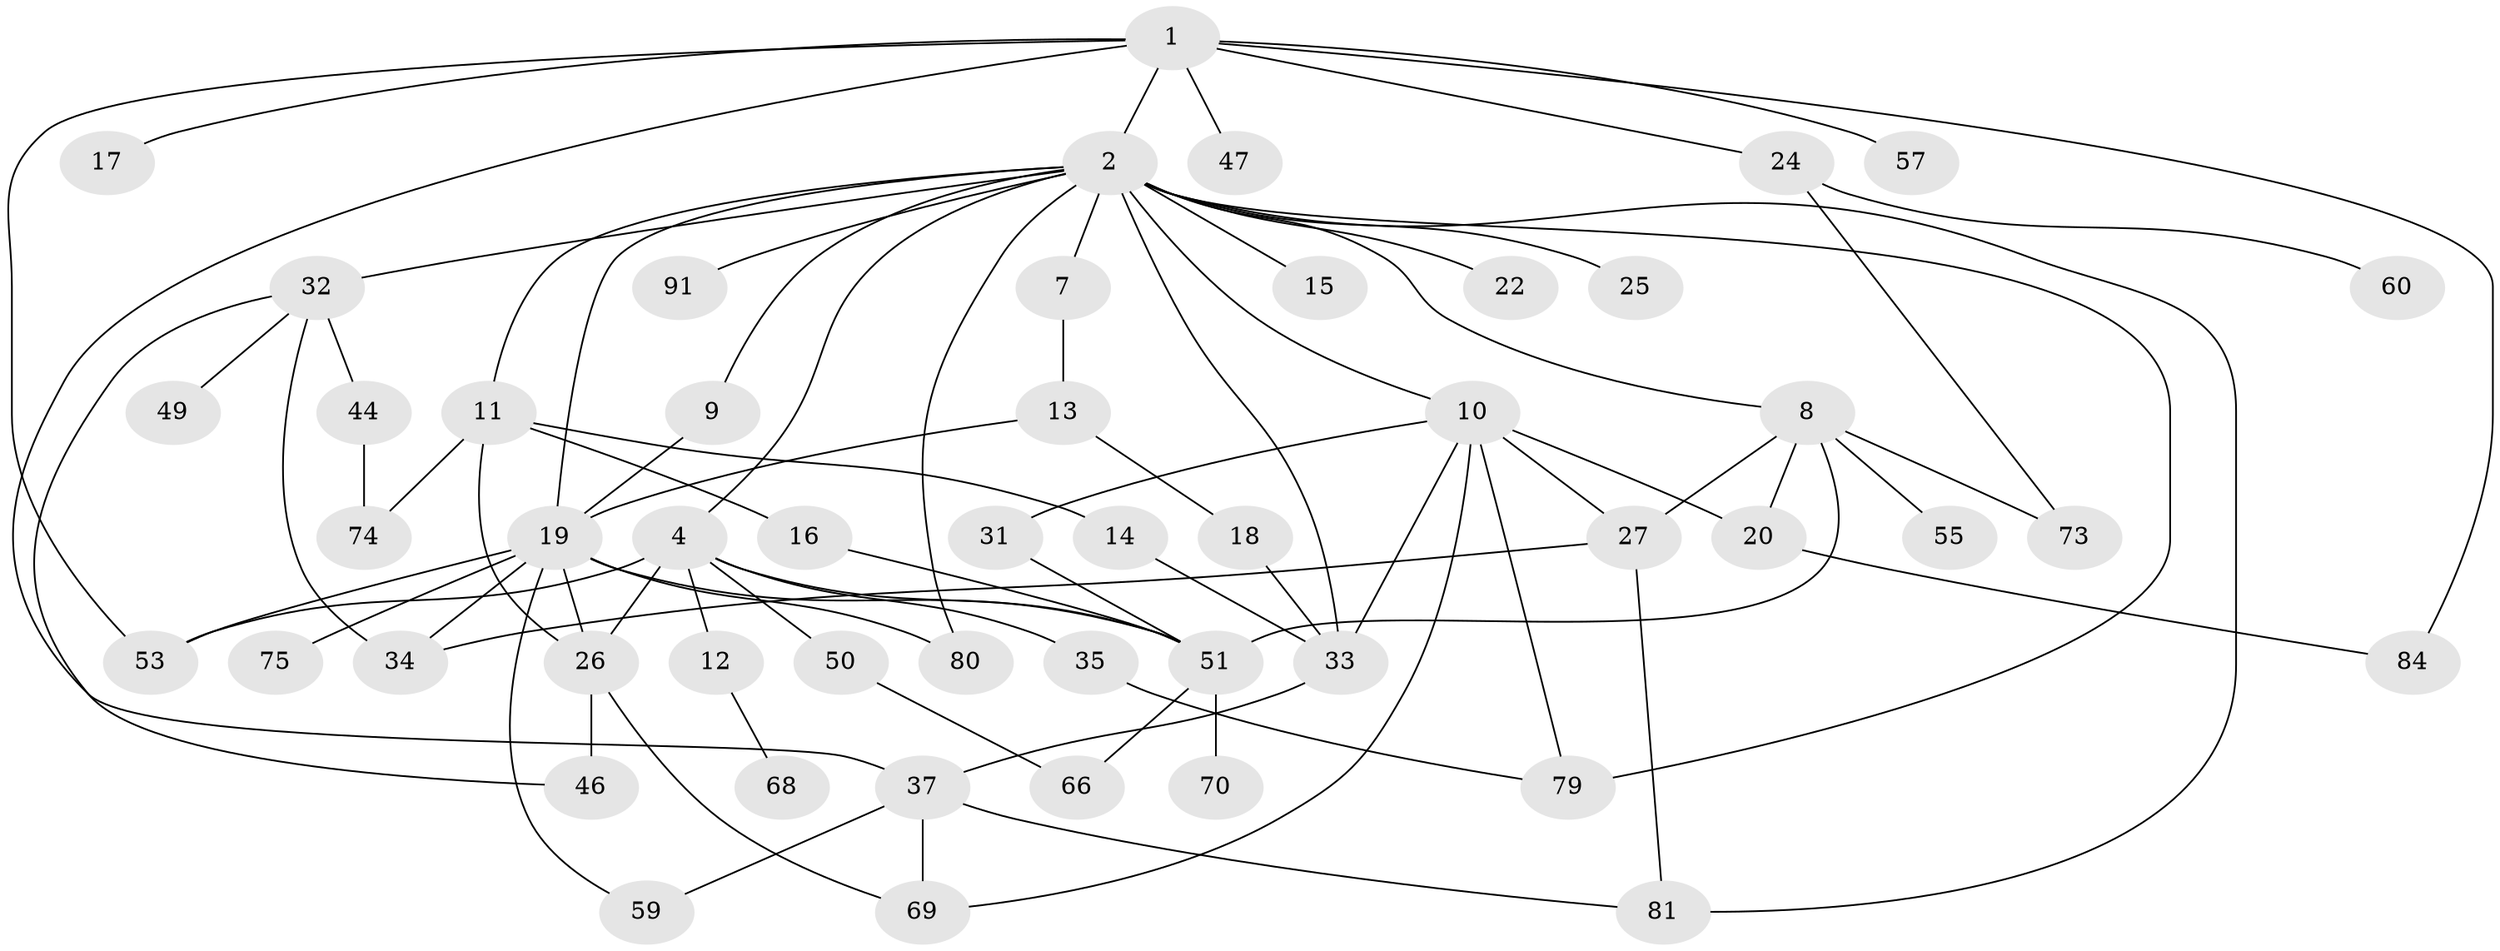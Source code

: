// original degree distribution, {7: 0.019417475728155338, 8: 0.019417475728155338, 4: 0.06796116504854369, 3: 0.24271844660194175, 10: 0.009708737864077669, 2: 0.3592233009708738, 5: 0.038834951456310676, 1: 0.22330097087378642, 6: 0.019417475728155338}
// Generated by graph-tools (version 1.1) at 2025/13/03/09/25 04:13:14]
// undirected, 51 vertices, 81 edges
graph export_dot {
graph [start="1"]
  node [color=gray90,style=filled];
  1 [super="+5"];
  2 [super="+3+6"];
  4 [super="+90+78+63"];
  7;
  8 [super="+40"];
  9 [super="+29"];
  10;
  11;
  12;
  13;
  14;
  15 [super="+36"];
  16;
  17;
  18;
  19 [super="+21+42+43"];
  20 [super="+30+52"];
  22;
  24 [super="+28"];
  25 [super="+97"];
  26 [super="+38"];
  27;
  31;
  32 [super="+39"];
  33 [super="+45"];
  34 [super="+61"];
  35 [super="+86"];
  37 [super="+41"];
  44;
  46;
  47;
  49 [super="+76"];
  50;
  51 [super="+64+65"];
  53 [super="+88"];
  55;
  57;
  59;
  60;
  66 [super="+96"];
  68;
  69 [super="+100"];
  70;
  73;
  74;
  75;
  79 [super="+87"];
  80;
  81 [super="+82"];
  84;
  91;
  1 -- 2;
  1 -- 17;
  1 -- 24;
  1 -- 47;
  1 -- 57;
  1 -- 84;
  1 -- 37;
  1 -- 53;
  2 -- 4;
  2 -- 10;
  2 -- 22;
  2 -- 91;
  2 -- 15 [weight=2];
  2 -- 80;
  2 -- 19;
  2 -- 79;
  2 -- 32 [weight=2];
  2 -- 7;
  2 -- 8;
  2 -- 9;
  2 -- 11;
  2 -- 81;
  2 -- 25;
  2 -- 33;
  4 -- 12;
  4 -- 35;
  4 -- 50;
  4 -- 26;
  4 -- 53;
  4 -- 51;
  7 -- 13;
  8 -- 20;
  8 -- 55;
  8 -- 73;
  8 -- 51;
  8 -- 27;
  9 -- 19;
  10 -- 27;
  10 -- 31;
  10 -- 69;
  10 -- 79;
  10 -- 33;
  10 -- 20;
  11 -- 14;
  11 -- 16;
  11 -- 26;
  11 -- 74;
  12 -- 68;
  13 -- 18;
  13 -- 19;
  14 -- 33;
  16 -- 51;
  18 -- 33;
  19 -- 80;
  19 -- 53;
  19 -- 59;
  19 -- 75;
  19 -- 34;
  19 -- 26;
  19 -- 51;
  20 -- 84;
  24 -- 73;
  24 -- 60;
  26 -- 69;
  26 -- 46;
  27 -- 34;
  27 -- 81;
  31 -- 51;
  32 -- 34;
  32 -- 44;
  32 -- 49;
  32 -- 46;
  33 -- 37;
  35 -- 79;
  37 -- 59;
  37 -- 69;
  37 -- 81;
  44 -- 74;
  50 -- 66;
  51 -- 70;
  51 -- 66;
}
